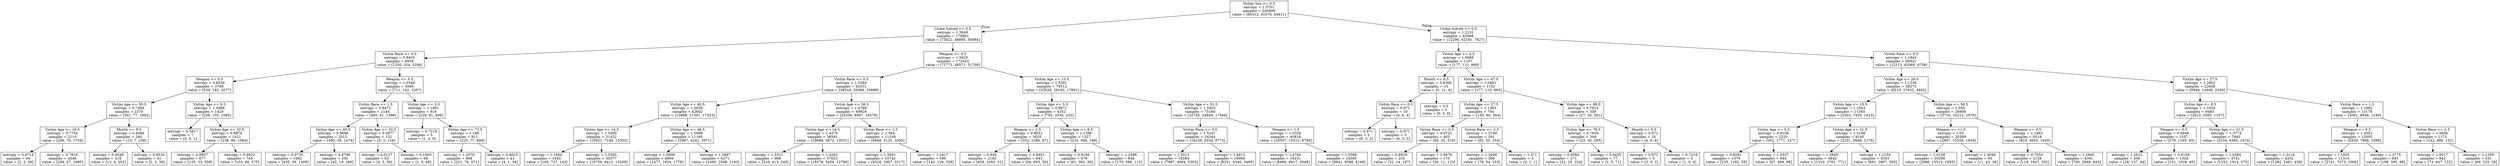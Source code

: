 digraph Tree {
node [shape=box] ;
0 [label="Victim Sex <= 0.5\nentropy = 1.5701\nsamples = 240999\nvalue = [85312, 91076, 64611]"] ;
1 [label="Crime Solved <= 0.5\nentropy = 1.5649\nsamples = 178901\nvalue = [73022, 48895, 56984]"] ;
0 -> 1 [labeldistance=2.5, labelangle=45, headlabel="True"] ;
2 [label="Victim Race <= 0.5\nentropy = 0.9455\nsamples = 6858\nvalue = [1250, 324, 5284]"] ;
1 -> 2 ;
3 [label="Weapon <= 0.5\nentropy = 0.8559\nsamples = 3798\nvalue = [539, 182, 3077]"] ;
2 -> 3 ;
4 [label="Victim Age <= 50.5\nentropy = 0.7494\nsamples = 2370\nvalue = [301, 77, 1992]"] ;
3 -> 4 ;
5 [label="Victim Age <= 16.5\nentropy = 0.7754\nsamples = 2110\nvalue = [286, 70, 1754]"] ;
4 -> 5 ;
6 [label="entropy = 0.4714\nsamples = 64\nvalue = [2, 3, 59]"] ;
5 -> 6 ;
7 [label="entropy = 0.7819\nsamples = 2046\nvalue = [284, 67, 1695]"] ;
5 -> 7 ;
8 [label="Month <= 9.5\nentropy = 0.4946\nsamples = 260\nvalue = [15, 7, 238]"] ;
4 -> 8 ;
9 [label="entropy = 0.4549\nsamples = 219\nvalue = [13, 4, 202]"] ;
8 -> 9 ;
10 [label="entropy = 0.6534\nsamples = 41\nvalue = [2, 3, 36]"] ;
8 -> 10 ;
11 [label="Victim Age <= 6.5\nentropy = 1.0088\nsamples = 1428\nvalue = [238, 105, 1085]"] ;
3 -> 11 ;
12 [label="entropy = 0.5917\nsamples = 7\nvalue = [0, 6, 1]"] ;
11 -> 12 ;
13 [label="Victim Age <= 32.5\nentropy = 0.9974\nsamples = 1421\nvalue = [238, 99, 1084]"] ;
11 -> 13 ;
14 [label="entropy = 0.9857\nsamples = 677\nvalue = [135, 33, 509]"] ;
13 -> 14 ;
15 [label="entropy = 0.9922\nsamples = 744\nvalue = [103, 66, 575]"] ;
13 -> 15 ;
16 [label="Weapon <= 0.5\nentropy = 1.0348\nsamples = 3060\nvalue = [711, 142, 2207]"] ;
2 -> 16 ;
17 [label="Victim Race <= 1.5\nentropy = 0.9472\nsamples = 2144\nvalue = [485, 61, 1598]"] ;
16 -> 17 ;
18 [label="Victim Age <= 40.5\nentropy = 0.9696\nsamples = 2012\nvalue = [480, 58, 1474]"] ;
17 -> 18 ;
19 [label="entropy = 0.9735\nsamples = 1682\nvalue = [435, 39, 1208]"] ;
18 -> 19 ;
20 [label="entropy = 0.8798\nsamples = 330\nvalue = [45, 19, 266]"] ;
18 -> 20 ;
21 [label="Victim Age <= 32.5\nentropy = 0.3877\nsamples = 132\nvalue = [5, 3, 124]"] ;
17 -> 21 ;
22 [label="entropy = 0.6127\nsamples = 63\nvalue = [4, 3, 56]"] ;
21 -> 22 ;
23 [label="entropy = 0.1093\nsamples = 69\nvalue = [1, 0, 68]"] ;
21 -> 23 ;
24 [label="Victim Age <= 3.0\nentropy = 1.1991\nsamples = 916\nvalue = [226, 81, 609]"] ;
16 -> 24 ;
25 [label="entropy = 0.7219\nsamples = 5\nvalue = [1, 4, 0]"] ;
24 -> 25 ;
26 [label="Victim Age <= 73.5\nentropy = 1.188\nsamples = 911\nvalue = [225, 77, 609]"] ;
24 -> 26 ;
27 [label="entropy = 1.2076\nsamples = 868\nvalue = [221, 76, 571]"] ;
26 -> 27 ;
28 [label="entropy = 0.6025\nsamples = 43\nvalue = [4, 1, 38]"] ;
26 -> 28 ;
29 [label="Weapon <= 0.5\nentropy = 1.5625\nsamples = 172043\nvalue = [71772, 48571, 51700]"] ;
1 -> 29 ;
30 [label="Victim Race <= 0.5\nentropy = 1.5384\nsamples = 92531\nvalue = [38244, 20388, 33899]"] ;
29 -> 30 ;
31 [label="Victim Age <= 40.5\nentropy = 1.5639\nsamples = 42602\nvalue = [13888, 11391, 17323]"] ;
30 -> 31 ;
32 [label="Victim Age <= 14.5\nentropy = 1.5405\nsamples = 31422\nvalue = [10921, 7149, 13352]"] ;
31 -> 32 ;
33 [label="entropy = 1.1684\nsamples = 1045\nvalue = [165, 737, 143]"] ;
32 -> 33 ;
34 [label="entropy = 1.5265\nsamples = 30377\nvalue = [10756, 6412, 13209]"] ;
32 -> 34 ;
35 [label="Victim Age <= 48.5\nentropy = 1.5688\nsamples = 11180\nvalue = [2967, 4242, 3971]"] ;
31 -> 35 ;
36 [label="entropy = 1.5808\nsamples = 4909\nvalue = [1477, 1654, 1778]"] ;
35 -> 36 ;
37 [label="entropy = 1.5497\nsamples = 6271\nvalue = [1490, 2588, 2193]"] ;
35 -> 37 ;
38 [label="Victim Age <= 36.5\nentropy = 1.4788\nsamples = 49929\nvalue = [24356, 8997, 16576]"] ;
30 -> 38 ;
39 [label="Victim Age <= 14.5\nentropy = 1.4376\nsamples = 38591\nvalue = [19688, 5872, 13031]"] ;
38 -> 39 ;
40 [label="entropy = 1.5521\nsamples = 968\nvalue = [310, 413, 245]"] ;
39 -> 40 ;
41 [label="entropy = 1.4262\nsamples = 37623\nvalue = [19378, 5459, 12786]"] ;
39 -> 41 ;
42 [label="Victim Race <= 1.5\nentropy = 1.564\nsamples = 11338\nvalue = [4668, 3125, 3545]"] ;
38 -> 42 ;
43 [label="entropy = 1.5601\nsamples = 10742\nvalue = [4528, 2997, 3217]"] ;
42 -> 43 ;
44 [label="entropy = 1.4417\nsamples = 596\nvalue = [140, 128, 328]"] ;
42 -> 44 ;
45 [label="Victim Age <= 13.5\nentropy = 1.5391\nsamples = 79512\nvalue = [33528, 28183, 17801]"] ;
29 -> 45 ;
46 [label="Victim Age <= 5.5\nentropy = 0.9671\nsamples = 4352\nvalue = [783, 3334, 235]"] ;
45 -> 46 ;
47 [label="Weapon <= 2.5\nentropy = 0.8651\nsamples = 3025\nvalue = [552, 2386, 87]"] ;
46 -> 47 ;
48 [label="entropy = 0.844\nsamples = 2182\nvalue = [458, 1693, 31]"] ;
47 -> 48 ;
49 [label="entropy = 0.8451\nsamples = 843\nvalue = [94, 693, 56]"] ;
47 -> 49 ;
50 [label="Victim Age <= 8.5\nentropy = 1.1386\nsamples = 1327\nvalue = [231, 948, 148]"] ;
46 -> 50 ;
51 [label="entropy = 0.9196\nsamples = 479\nvalue = [61, 382, 36]"] ;
50 -> 51 ;
52 [label="entropy = 1.2398\nsamples = 848\nvalue = [170, 566, 112]"] ;
50 -> 52 ;
53 [label="Victim Age <= 31.5\nentropy = 1.5403\nsamples = 75160\nvalue = [32745, 24849, 17566]"] ;
45 -> 53 ;
54 [label="Victim Race <= 0.5\nentropy = 1.5247\nsamples = 34344\nvalue = [16238, 9334, 8772]"] ;
53 -> 54 ;
55 [label="entropy = 1.5513\nsamples = 18284\nvalue = [7987, 4994, 5303]"] ;
54 -> 55 ;
56 [label="entropy = 1.4813\nsamples = 16060\nvalue = [8251, 4340, 3469]"] ;
54 -> 56 ;
57 [label="Weapon <= 1.5\nentropy = 1.5358\nsamples = 40816\nvalue = [16507, 15515, 8794]"] ;
53 -> 57 ;
58 [label="entropy = 1.4784\nsamples = 16231\nvalue = [6666, 6917, 2648]"] ;
57 -> 58 ;
59 [label="entropy = 1.5588\nsamples = 24585\nvalue = [9841, 8598, 6146]"] ;
57 -> 59 ;
60 [label="Crime Solved <= 0.5\nentropy = 1.2131\nsamples = 62098\nvalue = [12290, 42181, 7627]"] ;
0 -> 60 [labeldistance=2.5, labelangle=-45, headlabel="False"] ;
61 [label="Victim Age <= 4.5\nentropy = 1.0685\nsamples = 1167\nvalue = [177, 121, 869]"] ;
60 -> 61 ;
62 [label="Month <= 6.5\nentropy = 0.8366\nsamples = 15\nvalue = [0, 11, 4]"] ;
61 -> 62 ;
63 [label="Victim Race <= 0.5\nentropy = 0.971\nsamples = 10\nvalue = [0, 6, 4]"] ;
62 -> 63 ;
64 [label="entropy = 0.971\nsamples = 5\nvalue = [0, 3, 2]"] ;
63 -> 64 ;
65 [label="entropy = 0.971\nsamples = 5\nvalue = [0, 3, 2]"] ;
63 -> 65 ;
66 [label="entropy = 0.0\nsamples = 5\nvalue = [0, 5, 0]"] ;
62 -> 66 ;
67 [label="Victim Age <= 47.5\nentropy = 1.0491\nsamples = 1152\nvalue = [177, 110, 865]"] ;
61 -> 67 ;
68 [label="Victim Age <= 27.5\nentropy = 1.1383\nsamples = 794\nvalue = [150, 80, 564]"] ;
67 -> 68 ;
69 [label="Victim Race <= 0.5\nentropy = 0.9731\nsamples = 403\nvalue = [68, 25, 310]"] ;
68 -> 69 ;
70 [label="entropy = 0.8918\nsamples = 233\nvalue = [32, 14, 187]"] ;
69 -> 70 ;
71 [label="entropy = 1.0676\nsamples = 170\nvalue = [36, 11, 123]"] ;
69 -> 71 ;
72 [label="Victim Race <= 2.5\nentropy = 1.2749\nsamples = 391\nvalue = [82, 55, 254]"] ;
68 -> 72 ;
73 [label="entropy = 1.2648\nsamples = 386\nvalue = [79, 54, 253]"] ;
72 -> 73 ;
74 [label="entropy = 1.371\nsamples = 5\nvalue = [3, 1, 1]"] ;
72 -> 74 ;
75 [label="Victim Age <= 98.0\nentropy = 0.7913\nsamples = 358\nvalue = [27, 30, 301]"] ;
67 -> 75 ;
76 [label="Victim Age <= 78.5\nentropy = 0.7659\nsamples = 348\nvalue = [23, 30, 295]"] ;
75 -> 76 ;
77 [label="entropy = 0.8384\nsamples = 271\nvalue = [22, 25, 224]"] ;
76 -> 77 ;
78 [label="entropy = 0.4455\nsamples = 77\nvalue = [1, 5, 71]"] ;
76 -> 78 ;
79 [label="Month <= 5.0\nentropy = 0.971\nsamples = 10\nvalue = [4, 0, 6]"] ;
75 -> 79 ;
80 [label="entropy = 0.971\nsamples = 5\nvalue = [3, 0, 2]"] ;
79 -> 80 ;
81 [label="entropy = 0.7219\nsamples = 5\nvalue = [1, 0, 4]"] ;
79 -> 81 ;
82 [label="Victim Race <= 0.5\nentropy = 1.1843\nsamples = 60931\nvalue = [12113, 42060, 6758]"] ;
60 -> 82 ;
83 [label="Victim Age <= 26.5\nentropy = 1.1236\nsamples = 38273\nvalue = [6219, 27652, 4402]"] ;
82 -> 83 ;
84 [label="Victim Age <= 10.5\nentropy = 1.2563\nsamples = 11365\nvalue = [2503, 7439, 1423]"] ;
83 -> 84 ;
85 [label="Victim Age <= 5.5\nentropy = 0.9109\nsamples = 2220\nvalue = [302, 1771, 147]"] ;
84 -> 85 ;
86 [label="entropy = 0.8291\nsamples = 1576\nvalue = [235, 1282, 59]"] ;
85 -> 86 ;
87 [label="entropy = 1.0337\nsamples = 644\nvalue = [67, 489, 88]"] ;
85 -> 87 ;
88 [label="Victim Age <= 21.5\nentropy = 1.3188\nsamples = 9145\nvalue = [2201, 5668, 1276]"] ;
84 -> 88 ;
89 [label="entropy = 1.3945\nsamples = 4842\nvalue = [1310, 2761, 771]"] ;
88 -> 89 ;
90 [label="entropy = 1.2154\nsamples = 4303\nvalue = [891, 2907, 505]"] ;
88 -> 90 ;
91 [label="Victim Age <= 58.5\nentropy = 1.056\nsamples = 26908\nvalue = [3716, 20213, 2979]"] ;
83 -> 91 ;
92 [label="Weapon <= 11.5\nentropy = 1.02\nsamples = 20389\nvalue = [2897, 15558, 1934]"] ;
91 -> 92 ;
93 [label="entropy = 1.0158\nsamples = 20296\nvalue = [2886, 15515, 1895]"] ;
92 -> 93 ;
94 [label="entropy = 1.4046\nsamples = 93\nvalue = [11, 43, 39]"] ;
92 -> 94 ;
95 [label="Weapon <= 0.5\nentropy = 1.1463\nsamples = 6519\nvalue = [819, 4655, 1045]"] ;
91 -> 95 ;
96 [label="entropy = 0.7554\nsamples = 2128\nvalue = [119, 1807, 202]"] ;
95 -> 96 ;
97 [label="entropy = 1.2845\nsamples = 4391\nvalue = [700, 2848, 843]"] ;
95 -> 97 ;
98 [label="Victim Age <= 27.5\nentropy = 1.2602\nsamples = 22658\nvalue = [5894, 14408, 2356]"] ;
82 -> 98 ;
99 [label="Victim Age <= 8.5\nentropy = 1.3334\nsamples = 9480\nvalue = [2813, 5560, 1107]"] ;
98 -> 99 ;
100 [label="Weapon <= 0.5\nentropy = 0.9948\nsamples = 1537\nvalue = [279, 1165, 93]"] ;
99 -> 100 ;
101 [label="entropy = 1.2612\nsamples = 209\nvalue = [28, 137, 44]"] ;
100 -> 101 ;
102 [label="entropy = 0.9159\nsamples = 1328\nvalue = [251, 1028, 49]"] ;
100 -> 102 ;
103 [label="Victim Age <= 21.5\nentropy = 1.3774\nsamples = 7943\nvalue = [2534, 4395, 1014]"] ;
99 -> 103 ;
104 [label="entropy = 1.4384\nsamples = 3741\nvalue = [1252, 1914, 575]"] ;
103 -> 104 ;
105 [label="entropy = 1.3118\nsamples = 4202\nvalue = [1282, 2481, 439]"] ;
103 -> 105 ;
106 [label="Victim Race <= 1.5\nentropy = 1.1982\nsamples = 13178\nvalue = [3081, 8848, 1249]"] ;
98 -> 106 ;
107 [label="Weapon <= 5.5\nentropy = 1.2051\nsamples = 12005\nvalue = [2939, 7968, 1098]"] ;
106 -> 107 ;
108 [label="entropy = 1.1925\nsamples = 11314\nvalue = [2741, 7573, 1000]"] ;
107 -> 108 ;
109 [label="entropy = 1.3775\nsamples = 691\nvalue = [198, 395, 98]"] ;
107 -> 109 ;
110 [label="Victim Race <= 2.5\nentropy = 1.0606\nsamples = 1173\nvalue = [142, 880, 151]"] ;
106 -> 110 ;
111 [label="entropy = 1.0017\nsamples = 842\nvalue = [73, 647, 122]"] ;
110 -> 111 ;
112 [label="entropy = 1.1359\nsamples = 331\nvalue = [69, 233, 29]"] ;
110 -> 112 ;
}